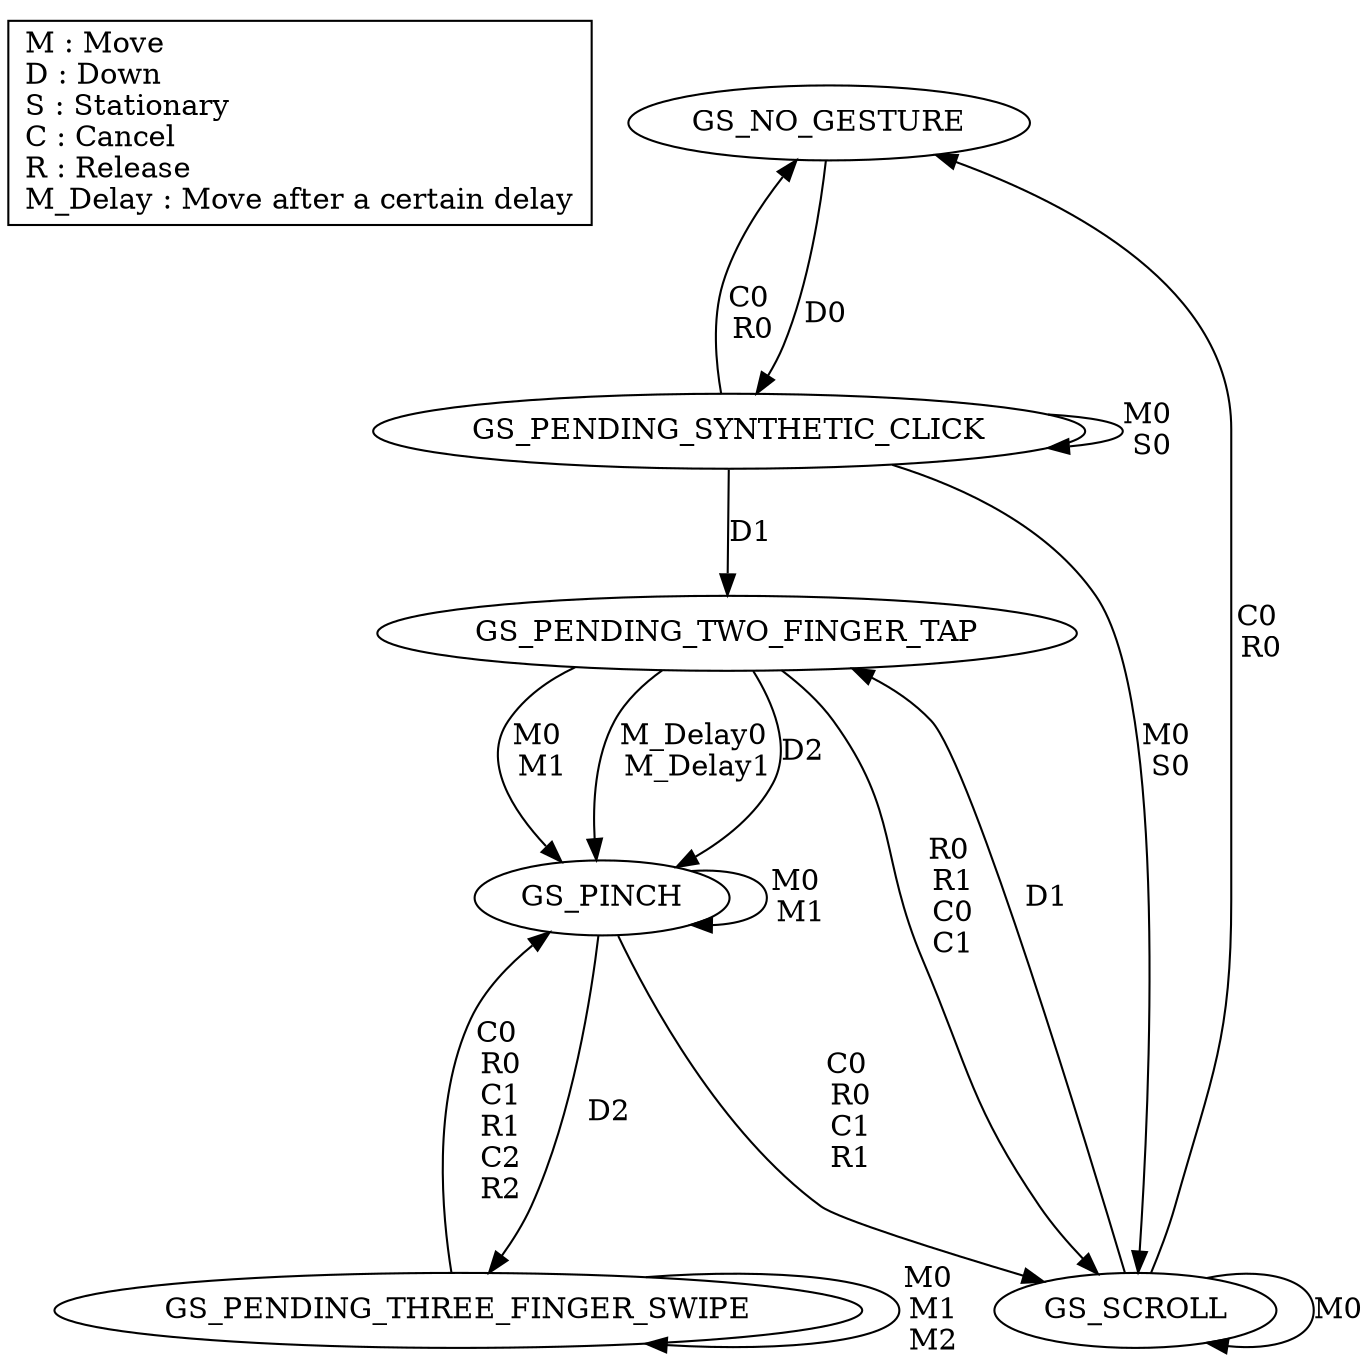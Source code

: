 // A diagram of the state machine found in gesture_sequence.cc
// To generate a pdf:
// dot -Tpdf -ooutput.pdf gestures.dot 
//
// If you alter this diagram, please update:
// sites.google.com/a/chromium.org/dev/developers/design-documents/aura/gesture-recognizer

digraph G {
ratio = 1;

legend[label = "{   \
M : Move          \l\
D : Down          \l\
S : Stationary    \l\
C : Cancel        \l\
R : Release       \l\
M_Delay : Move after a certain delay}"
shape = record]

subgraph none_pending {
GS_NO_GESTURE ->  GS_PENDING_SYNTHETIC_CLICK [label= "D0"];
GS_PENDING_SYNTHETIC_CLICK ->  GS_SCROLL [label= "M0\n S0"];
GS_PENDING_SYNTHETIC_CLICK ->  GS_PENDING_SYNTHETIC_CLICK [label= "M0\n S0"];
GS_PENDING_SYNTHETIC_CLICK ->  GS_NO_GESTURE [label= "C0\n R0"];
}

GS_SCROLL ->  GS_SCROLL [label= "M0"];
GS_SCROLL ->  GS_NO_GESTURE [label= "C0\n R0\n"];
GS_PENDING_SYNTHETIC_CLICK ->  GS_PENDING_TWO_FINGER_TAP [label= "D1"];
GS_SCROLL ->  GS_PENDING_TWO_FINGER_TAP [label= "D1"];
GS_PENDING_TWO_FINGER_TAP -> GS_PINCH [label= "M0\n M1"];
GS_PENDING_TWO_FINGER_TAP -> GS_PINCH [label= "M_Delay0\n M_Delay1"];
GS_PENDING_TWO_FINGER_TAP -> GS_PINCH [label= "D2"];
GS_PENDING_TWO_FINGER_TAP -> GS_SCROLL [label= "R0\n R1\n C0\n C1"];
GS_PINCH ->  GS_PINCH [label= "M0\n M1"];
GS_PINCH ->  GS_SCROLL [label= "C0\n R0\n C1\n R1"];

GS_PINCH -> GS_PENDING_THREE_FINGER_SWIPE [label= "D2"];
GS_PENDING_THREE_FINGER_SWIPE -> GS_PINCH [label= "C0\n R0\n C1\n R1\n C2\n R2"];
GS_PENDING_THREE_FINGER_SWIPE -> GS_PENDING_THREE_FINGER_SWIPE [label= "M0\n M1\n M2"];
}
